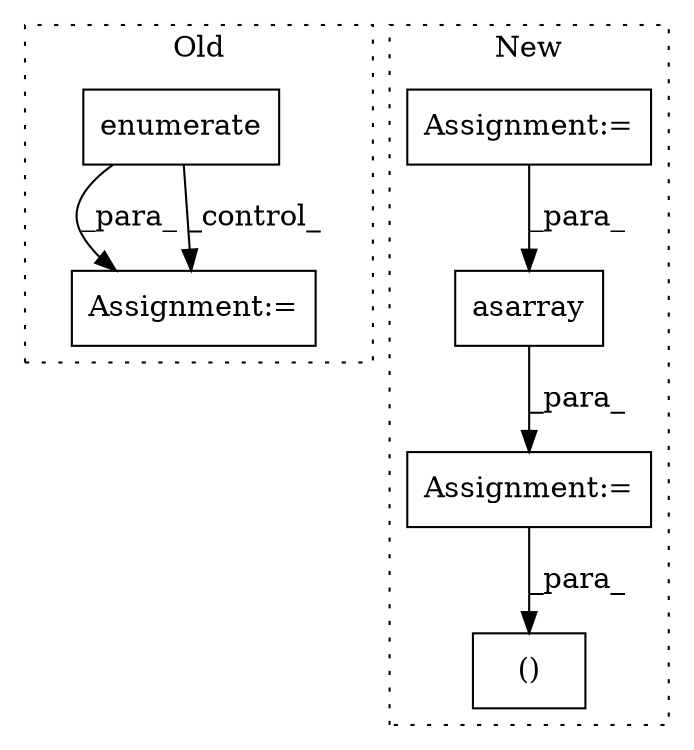 digraph G {
subgraph cluster0 {
1 [label="enumerate" a="32" s="1080,1091" l="10,1" shape="box"];
4 [label="Assignment:=" a="7" s="1445" l="1" shape="box"];
label = "Old";
style="dotted";
}
subgraph cluster1 {
2 [label="asarray" a="32" s="1272,1285" l="8,1" shape="box"];
3 [label="Assignment:=" a="7" s="1001" l="12" shape="box"];
5 [label="Assignment:=" a="7" s="1264" l="1" shape="box"];
6 [label="()" a="106" s="1383" l="59" shape="box"];
label = "New";
style="dotted";
}
1 -> 4 [label="_para_"];
1 -> 4 [label="_control_"];
2 -> 5 [label="_para_"];
3 -> 2 [label="_para_"];
5 -> 6 [label="_para_"];
}